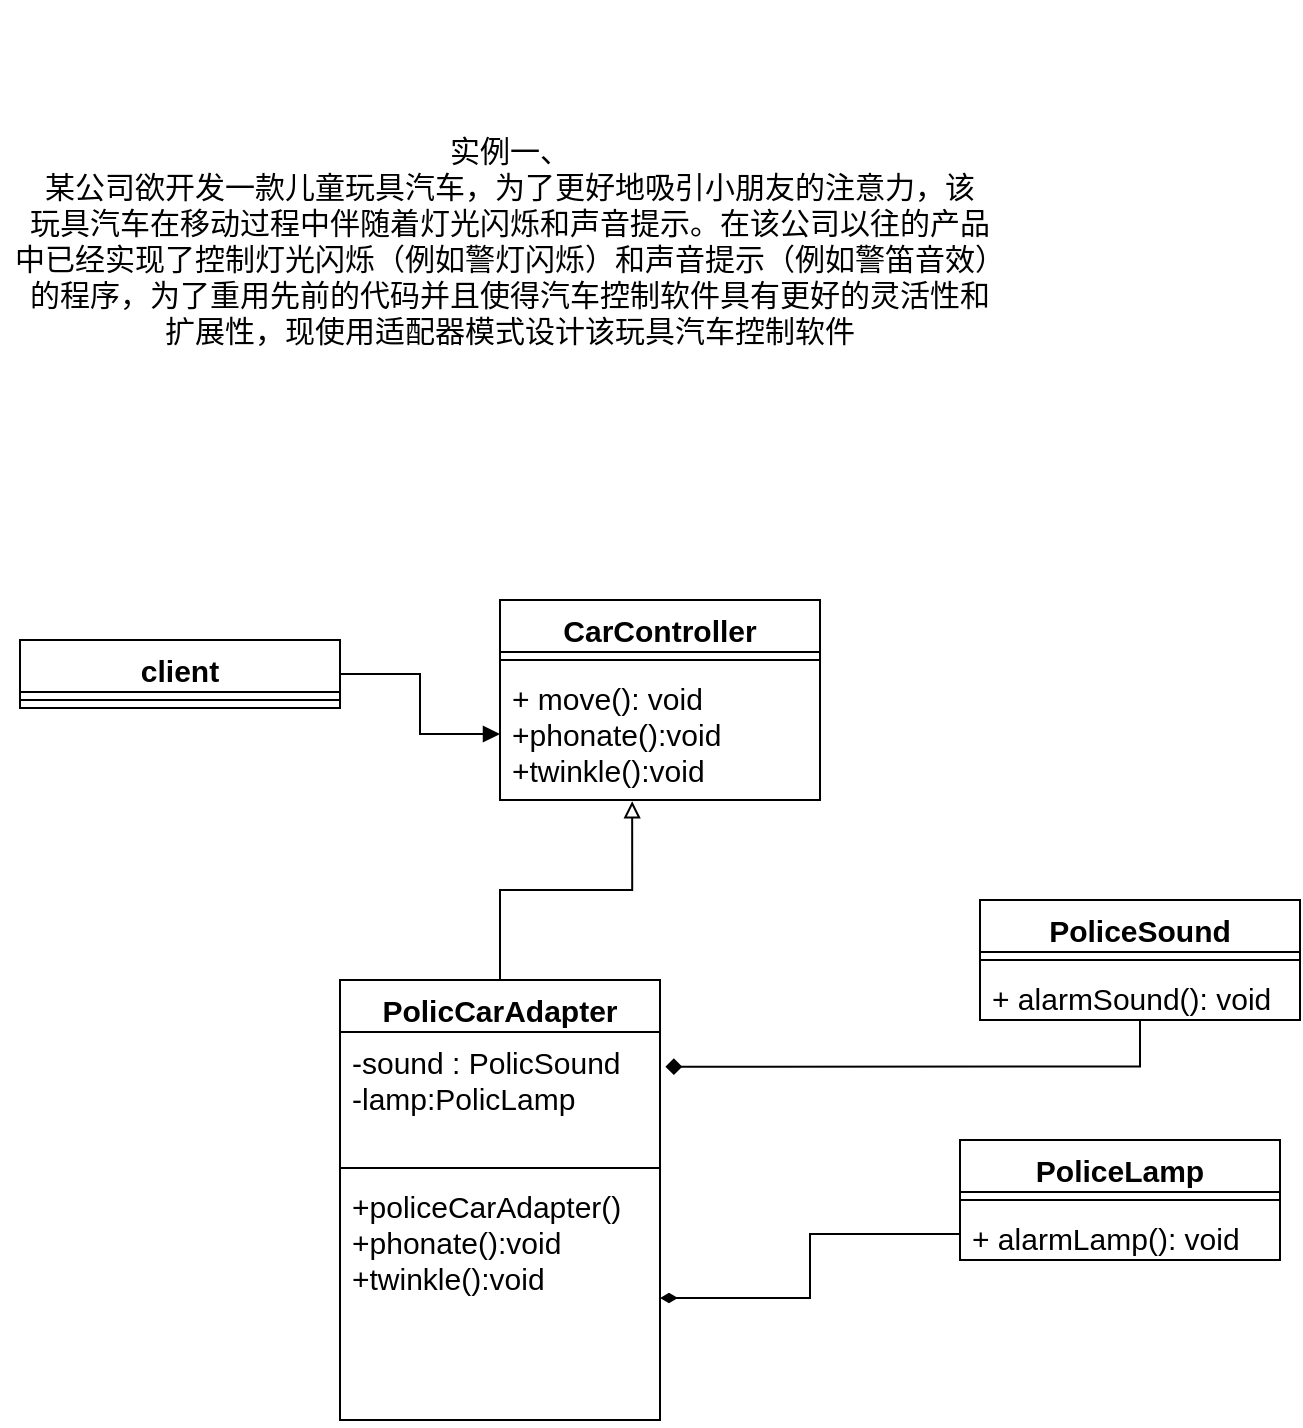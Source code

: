<mxfile version="20.3.0" type="github">
  <diagram id="ToaAPnPsbzcww-hsL6bw" name="第 1 页">
    <mxGraphModel dx="782" dy="380" grid="1" gridSize="10" guides="1" tooltips="1" connect="1" arrows="1" fold="1" page="1" pageScale="1" pageWidth="827" pageHeight="1169" math="0" shadow="0">
      <root>
        <mxCell id="0" />
        <mxCell id="1" parent="0" />
        <mxCell id="iiGA-FPhLLRn91ZHNXkT-1" value="&lt;font style=&quot;font-size: 15px;&quot;&gt;实例一、&lt;br&gt;&lt;span style=&quot;background-color: initial;&quot;&gt;某公司欲开发一款儿童玩具汽车，为了更好地吸引小朋友的注意力，该&lt;/span&gt;&lt;/font&gt;&lt;div style=&quot;font-size: 15px;&quot;&gt;&lt;font style=&quot;font-size: 15px;&quot;&gt;玩具汽车在移动过程中伴随着灯光闪烁和声音提示。在该公司以往的产品&lt;/font&gt;&lt;/div&gt;&lt;div style=&quot;font-size: 15px;&quot;&gt;&lt;font style=&quot;font-size: 15px;&quot;&gt;中已经实现了控制灯光闪烁（例如警灯闪烁）和声音提示（例如警笛音效）&lt;/font&gt;&lt;/div&gt;&lt;div style=&quot;font-size: 15px;&quot;&gt;&lt;font style=&quot;font-size: 15px;&quot;&gt;的程序，为了重用先前的代码并且使得汽车控制软件具有更好的灵活性和&lt;/font&gt;&lt;/div&gt;&lt;div style=&quot;font-size: 15px;&quot;&gt;&lt;font style=&quot;font-size: 15px;&quot;&gt;扩展性，现使用适配器模式设计该玩具汽车控制软件&lt;/font&gt;&lt;/div&gt;" style="text;html=1;strokeColor=none;fillColor=none;align=center;verticalAlign=middle;whiteSpace=wrap;rounded=0;" vertex="1" parent="1">
          <mxGeometry x="90" y="30" width="510" height="240" as="geometry" />
        </mxCell>
        <mxCell id="iiGA-FPhLLRn91ZHNXkT-32" value="" style="edgeStyle=orthogonalEdgeStyle;rounded=0;orthogonalLoop=1;jettySize=auto;html=1;fontSize=15;endArrow=block;endFill=1;" edge="1" parent="1" source="iiGA-FPhLLRn91ZHNXkT-24" target="iiGA-FPhLLRn91ZHNXkT-31">
          <mxGeometry relative="1" as="geometry" />
        </mxCell>
        <mxCell id="iiGA-FPhLLRn91ZHNXkT-24" value="client" style="swimlane;fontStyle=1;align=center;verticalAlign=top;childLayout=stackLayout;horizontal=1;startSize=26;horizontalStack=0;resizeParent=1;resizeParentMax=0;resizeLast=0;collapsible=1;marginBottom=0;fontSize=15;" vertex="1" parent="1">
          <mxGeometry x="100" y="350" width="160" height="34" as="geometry" />
        </mxCell>
        <mxCell id="iiGA-FPhLLRn91ZHNXkT-26" value="" style="line;strokeWidth=1;fillColor=none;align=left;verticalAlign=middle;spacingTop=-1;spacingLeft=3;spacingRight=3;rotatable=0;labelPosition=right;points=[];portConstraint=eastwest;strokeColor=inherit;fontSize=15;" vertex="1" parent="iiGA-FPhLLRn91ZHNXkT-24">
          <mxGeometry y="26" width="160" height="8" as="geometry" />
        </mxCell>
        <mxCell id="iiGA-FPhLLRn91ZHNXkT-28" value="CarController" style="swimlane;fontStyle=1;align=center;verticalAlign=top;childLayout=stackLayout;horizontal=1;startSize=26;horizontalStack=0;resizeParent=1;resizeParentMax=0;resizeLast=0;collapsible=1;marginBottom=0;fontSize=15;" vertex="1" parent="1">
          <mxGeometry x="340" y="330" width="160" height="100" as="geometry" />
        </mxCell>
        <mxCell id="iiGA-FPhLLRn91ZHNXkT-30" value="" style="line;strokeWidth=1;fillColor=none;align=left;verticalAlign=middle;spacingTop=-1;spacingLeft=3;spacingRight=3;rotatable=0;labelPosition=right;points=[];portConstraint=eastwest;strokeColor=inherit;fontSize=15;" vertex="1" parent="iiGA-FPhLLRn91ZHNXkT-28">
          <mxGeometry y="26" width="160" height="8" as="geometry" />
        </mxCell>
        <mxCell id="iiGA-FPhLLRn91ZHNXkT-31" value="+ move(): void&#xa;+phonate():void&#xa;+twinkle():void" style="text;strokeColor=none;fillColor=none;align=left;verticalAlign=top;spacingLeft=4;spacingRight=4;overflow=hidden;rotatable=0;points=[[0,0.5],[1,0.5]];portConstraint=eastwest;fontSize=15;" vertex="1" parent="iiGA-FPhLLRn91ZHNXkT-28">
          <mxGeometry y="34" width="160" height="66" as="geometry" />
        </mxCell>
        <mxCell id="iiGA-FPhLLRn91ZHNXkT-38" style="edgeStyle=orthogonalEdgeStyle;rounded=0;orthogonalLoop=1;jettySize=auto;html=1;entryX=0.413;entryY=1.01;entryDx=0;entryDy=0;entryPerimeter=0;fontSize=15;endArrow=block;endFill=0;" edge="1" parent="1" source="iiGA-FPhLLRn91ZHNXkT-33" target="iiGA-FPhLLRn91ZHNXkT-31">
          <mxGeometry relative="1" as="geometry" />
        </mxCell>
        <mxCell id="iiGA-FPhLLRn91ZHNXkT-33" value="PolicCarAdapter" style="swimlane;fontStyle=1;align=center;verticalAlign=top;childLayout=stackLayout;horizontal=1;startSize=26;horizontalStack=0;resizeParent=1;resizeParentMax=0;resizeLast=0;collapsible=1;marginBottom=0;fontSize=15;" vertex="1" parent="1">
          <mxGeometry x="260" y="520" width="160" height="220" as="geometry" />
        </mxCell>
        <mxCell id="iiGA-FPhLLRn91ZHNXkT-34" value="-sound : PolicSound&#xa;-lamp:PolicLamp" style="text;strokeColor=none;fillColor=none;align=left;verticalAlign=top;spacingLeft=4;spacingRight=4;overflow=hidden;rotatable=0;points=[[0,0.5],[1,0.5]];portConstraint=eastwest;fontSize=15;" vertex="1" parent="iiGA-FPhLLRn91ZHNXkT-33">
          <mxGeometry y="26" width="160" height="64" as="geometry" />
        </mxCell>
        <mxCell id="iiGA-FPhLLRn91ZHNXkT-35" value="" style="line;strokeWidth=1;fillColor=none;align=left;verticalAlign=middle;spacingTop=-1;spacingLeft=3;spacingRight=3;rotatable=0;labelPosition=right;points=[];portConstraint=eastwest;strokeColor=inherit;fontSize=15;" vertex="1" parent="iiGA-FPhLLRn91ZHNXkT-33">
          <mxGeometry y="90" width="160" height="8" as="geometry" />
        </mxCell>
        <mxCell id="iiGA-FPhLLRn91ZHNXkT-36" value="+policeCarAdapter()&#xa;+phonate():void&#xa;+twinkle():void" style="text;strokeColor=none;fillColor=none;align=left;verticalAlign=top;spacingLeft=4;spacingRight=4;overflow=hidden;rotatable=0;points=[[0,0.5],[1,0.5]];portConstraint=eastwest;fontSize=15;" vertex="1" parent="iiGA-FPhLLRn91ZHNXkT-33">
          <mxGeometry y="98" width="160" height="122" as="geometry" />
        </mxCell>
        <mxCell id="iiGA-FPhLLRn91ZHNXkT-47" style="edgeStyle=orthogonalEdgeStyle;rounded=0;orthogonalLoop=1;jettySize=auto;html=1;entryX=1.017;entryY=0.271;entryDx=0;entryDy=0;entryPerimeter=0;fontSize=15;endArrow=diamond;endFill=1;" edge="1" parent="1" source="iiGA-FPhLLRn91ZHNXkT-39" target="iiGA-FPhLLRn91ZHNXkT-34">
          <mxGeometry relative="1" as="geometry" />
        </mxCell>
        <mxCell id="iiGA-FPhLLRn91ZHNXkT-39" value="PoliceSound" style="swimlane;fontStyle=1;align=center;verticalAlign=top;childLayout=stackLayout;horizontal=1;startSize=26;horizontalStack=0;resizeParent=1;resizeParentMax=0;resizeLast=0;collapsible=1;marginBottom=0;fontSize=15;" vertex="1" parent="1">
          <mxGeometry x="580" y="480" width="160" height="60" as="geometry" />
        </mxCell>
        <mxCell id="iiGA-FPhLLRn91ZHNXkT-41" value="" style="line;strokeWidth=1;fillColor=none;align=left;verticalAlign=middle;spacingTop=-1;spacingLeft=3;spacingRight=3;rotatable=0;labelPosition=right;points=[];portConstraint=eastwest;strokeColor=inherit;fontSize=15;" vertex="1" parent="iiGA-FPhLLRn91ZHNXkT-39">
          <mxGeometry y="26" width="160" height="8" as="geometry" />
        </mxCell>
        <mxCell id="iiGA-FPhLLRn91ZHNXkT-42" value="+ alarmSound(): void" style="text;strokeColor=none;fillColor=none;align=left;verticalAlign=top;spacingLeft=4;spacingRight=4;overflow=hidden;rotatable=0;points=[[0,0.5],[1,0.5]];portConstraint=eastwest;fontSize=15;" vertex="1" parent="iiGA-FPhLLRn91ZHNXkT-39">
          <mxGeometry y="34" width="160" height="26" as="geometry" />
        </mxCell>
        <mxCell id="iiGA-FPhLLRn91ZHNXkT-43" value="PoliceLamp" style="swimlane;fontStyle=1;align=center;verticalAlign=top;childLayout=stackLayout;horizontal=1;startSize=26;horizontalStack=0;resizeParent=1;resizeParentMax=0;resizeLast=0;collapsible=1;marginBottom=0;fontSize=15;" vertex="1" parent="1">
          <mxGeometry x="570" y="600" width="160" height="60" as="geometry" />
        </mxCell>
        <mxCell id="iiGA-FPhLLRn91ZHNXkT-45" value="" style="line;strokeWidth=1;fillColor=none;align=left;verticalAlign=middle;spacingTop=-1;spacingLeft=3;spacingRight=3;rotatable=0;labelPosition=right;points=[];portConstraint=eastwest;strokeColor=inherit;fontSize=15;" vertex="1" parent="iiGA-FPhLLRn91ZHNXkT-43">
          <mxGeometry y="26" width="160" height="8" as="geometry" />
        </mxCell>
        <mxCell id="iiGA-FPhLLRn91ZHNXkT-46" value="+ alarmLamp(): void" style="text;strokeColor=none;fillColor=none;align=left;verticalAlign=top;spacingLeft=4;spacingRight=4;overflow=hidden;rotatable=0;points=[[0,0.5],[1,0.5]];portConstraint=eastwest;fontSize=15;" vertex="1" parent="iiGA-FPhLLRn91ZHNXkT-43">
          <mxGeometry y="34" width="160" height="26" as="geometry" />
        </mxCell>
        <mxCell id="iiGA-FPhLLRn91ZHNXkT-48" style="edgeStyle=orthogonalEdgeStyle;rounded=0;orthogonalLoop=1;jettySize=auto;html=1;entryX=1;entryY=0.5;entryDx=0;entryDy=0;fontSize=15;endArrow=diamondThin;endFill=1;" edge="1" parent="1" source="iiGA-FPhLLRn91ZHNXkT-46" target="iiGA-FPhLLRn91ZHNXkT-36">
          <mxGeometry relative="1" as="geometry" />
        </mxCell>
      </root>
    </mxGraphModel>
  </diagram>
</mxfile>
